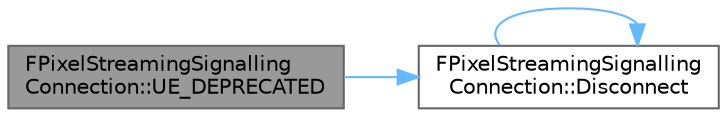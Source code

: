 digraph "FPixelStreamingSignallingConnection::UE_DEPRECATED"
{
 // INTERACTIVE_SVG=YES
 // LATEX_PDF_SIZE
  bgcolor="transparent";
  edge [fontname=Helvetica,fontsize=10,labelfontname=Helvetica,labelfontsize=10];
  node [fontname=Helvetica,fontsize=10,shape=box,height=0.2,width=0.4];
  rankdir="LR";
  Node1 [id="Node000001",label="FPixelStreamingSignalling\lConnection::UE_DEPRECATED",height=0.2,width=0.4,color="gray40", fillcolor="grey60", style="filled", fontcolor="black",tooltip="Disconnects from the signalling server."];
  Node1 -> Node2 [id="edge1_Node000001_Node000002",color="steelblue1",style="solid",tooltip=" "];
  Node2 [id="Node000002",label="FPixelStreamingSignalling\lConnection::Disconnect",height=0.2,width=0.4,color="grey40", fillcolor="white", style="filled",URL="$d8/dfb/classFPixelStreamingSignallingConnection.html#a19d23aa59ee199a642dab06885a313fd",tooltip="Disconnects from the signalling server with a reason message."];
  Node2 -> Node2 [id="edge2_Node000002_Node000002",color="steelblue1",style="solid",tooltip=" "];
}
